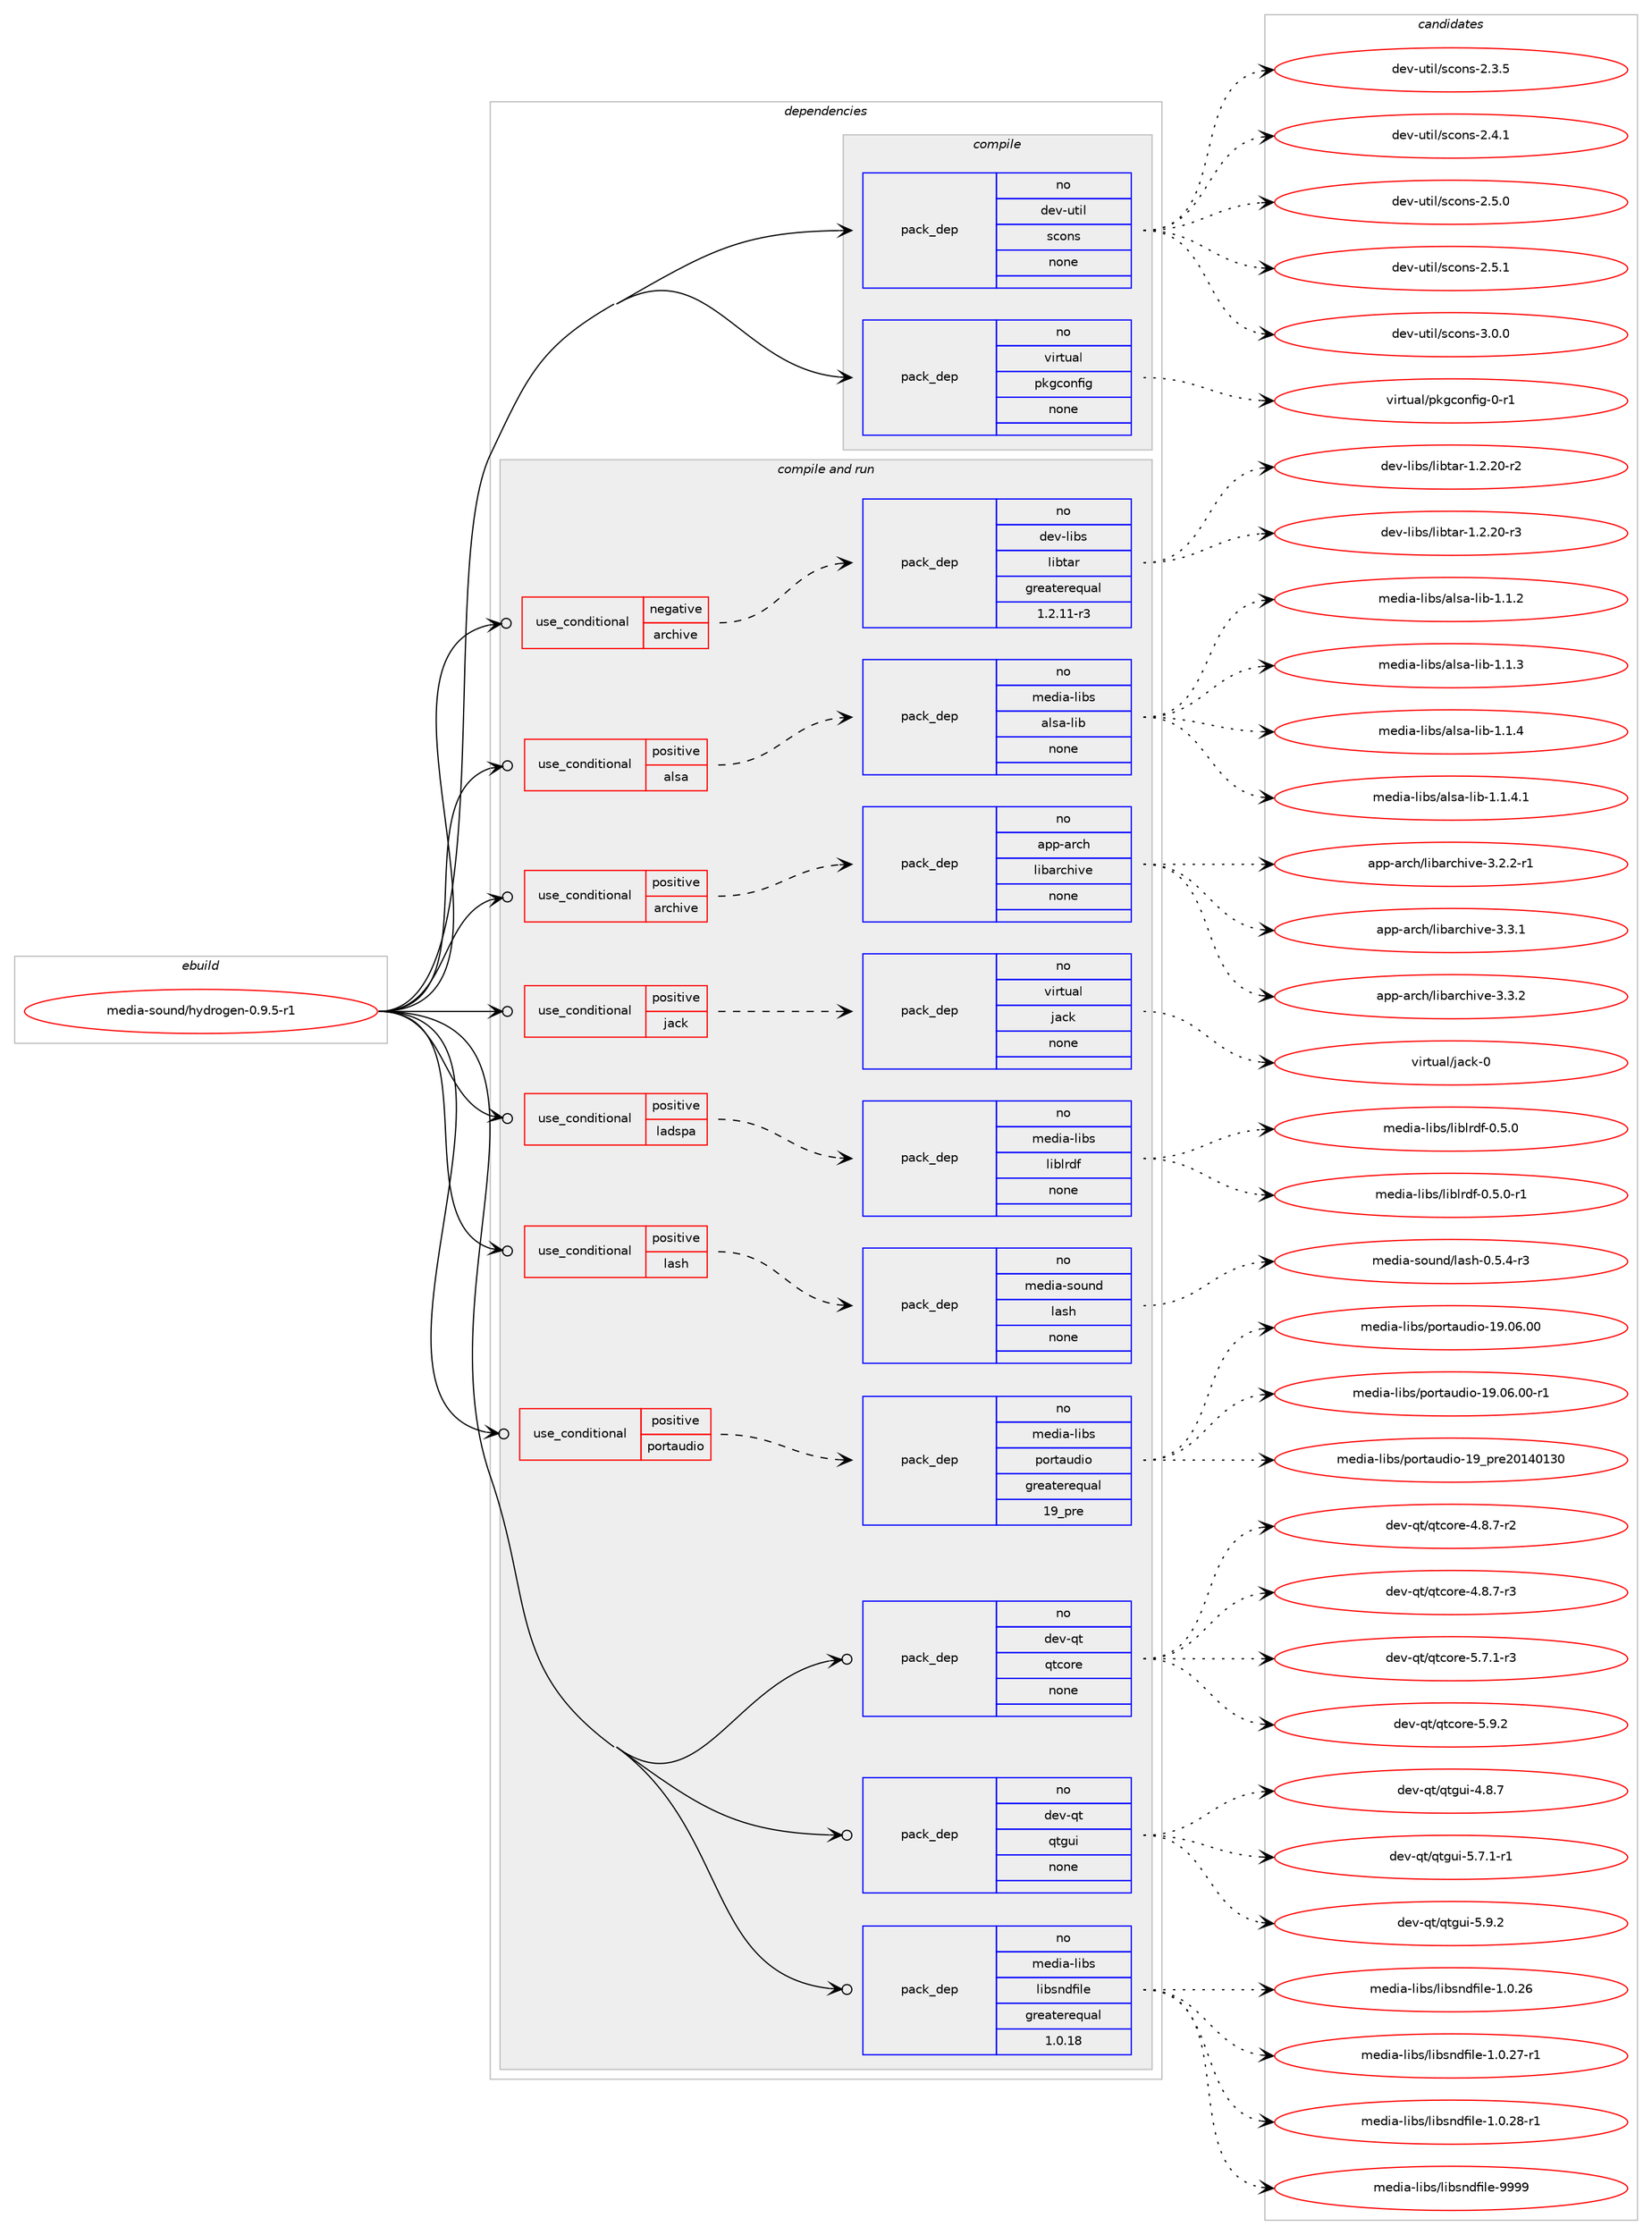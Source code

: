 digraph prolog {

# *************
# Graph options
# *************

newrank=true;
concentrate=true;
compound=true;
graph [rankdir=LR,fontname=Helvetica,fontsize=10,ranksep=1.5];#, ranksep=2.5, nodesep=0.2];
edge  [arrowhead=vee];
node  [fontname=Helvetica,fontsize=10];

# **********
# The ebuild
# **********

subgraph cluster_leftcol {
color=gray;
rank=same;
label=<<i>ebuild</i>>;
id [label="media-sound/hydrogen-0.9.5-r1", color=red, width=4, href="../media-sound/hydrogen-0.9.5-r1.svg"];
}

# ****************
# The dependencies
# ****************

subgraph cluster_midcol {
color=gray;
label=<<i>dependencies</i>>;
subgraph cluster_compile {
fillcolor="#eeeeee";
style=filled;
label=<<i>compile</i>>;
subgraph pack281764 {
dependency381375 [label=<<TABLE BORDER="0" CELLBORDER="1" CELLSPACING="0" CELLPADDING="4" WIDTH="220"><TR><TD ROWSPAN="6" CELLPADDING="30">pack_dep</TD></TR><TR><TD WIDTH="110">no</TD></TR><TR><TD>dev-util</TD></TR><TR><TD>scons</TD></TR><TR><TD>none</TD></TR><TR><TD></TD></TR></TABLE>>, shape=none, color=blue];
}
id:e -> dependency381375:w [weight=20,style="solid",arrowhead="vee"];
subgraph pack281765 {
dependency381376 [label=<<TABLE BORDER="0" CELLBORDER="1" CELLSPACING="0" CELLPADDING="4" WIDTH="220"><TR><TD ROWSPAN="6" CELLPADDING="30">pack_dep</TD></TR><TR><TD WIDTH="110">no</TD></TR><TR><TD>virtual</TD></TR><TR><TD>pkgconfig</TD></TR><TR><TD>none</TD></TR><TR><TD></TD></TR></TABLE>>, shape=none, color=blue];
}
id:e -> dependency381376:w [weight=20,style="solid",arrowhead="vee"];
}
subgraph cluster_compileandrun {
fillcolor="#eeeeee";
style=filled;
label=<<i>compile and run</i>>;
subgraph cond93476 {
dependency381377 [label=<<TABLE BORDER="0" CELLBORDER="1" CELLSPACING="0" CELLPADDING="4"><TR><TD ROWSPAN="3" CELLPADDING="10">use_conditional</TD></TR><TR><TD>negative</TD></TR><TR><TD>archive</TD></TR></TABLE>>, shape=none, color=red];
subgraph pack281766 {
dependency381378 [label=<<TABLE BORDER="0" CELLBORDER="1" CELLSPACING="0" CELLPADDING="4" WIDTH="220"><TR><TD ROWSPAN="6" CELLPADDING="30">pack_dep</TD></TR><TR><TD WIDTH="110">no</TD></TR><TR><TD>dev-libs</TD></TR><TR><TD>libtar</TD></TR><TR><TD>greaterequal</TD></TR><TR><TD>1.2.11-r3</TD></TR></TABLE>>, shape=none, color=blue];
}
dependency381377:e -> dependency381378:w [weight=20,style="dashed",arrowhead="vee"];
}
id:e -> dependency381377:w [weight=20,style="solid",arrowhead="odotvee"];
subgraph cond93477 {
dependency381379 [label=<<TABLE BORDER="0" CELLBORDER="1" CELLSPACING="0" CELLPADDING="4"><TR><TD ROWSPAN="3" CELLPADDING="10">use_conditional</TD></TR><TR><TD>positive</TD></TR><TR><TD>alsa</TD></TR></TABLE>>, shape=none, color=red];
subgraph pack281767 {
dependency381380 [label=<<TABLE BORDER="0" CELLBORDER="1" CELLSPACING="0" CELLPADDING="4" WIDTH="220"><TR><TD ROWSPAN="6" CELLPADDING="30">pack_dep</TD></TR><TR><TD WIDTH="110">no</TD></TR><TR><TD>media-libs</TD></TR><TR><TD>alsa-lib</TD></TR><TR><TD>none</TD></TR><TR><TD></TD></TR></TABLE>>, shape=none, color=blue];
}
dependency381379:e -> dependency381380:w [weight=20,style="dashed",arrowhead="vee"];
}
id:e -> dependency381379:w [weight=20,style="solid",arrowhead="odotvee"];
subgraph cond93478 {
dependency381381 [label=<<TABLE BORDER="0" CELLBORDER="1" CELLSPACING="0" CELLPADDING="4"><TR><TD ROWSPAN="3" CELLPADDING="10">use_conditional</TD></TR><TR><TD>positive</TD></TR><TR><TD>archive</TD></TR></TABLE>>, shape=none, color=red];
subgraph pack281768 {
dependency381382 [label=<<TABLE BORDER="0" CELLBORDER="1" CELLSPACING="0" CELLPADDING="4" WIDTH="220"><TR><TD ROWSPAN="6" CELLPADDING="30">pack_dep</TD></TR><TR><TD WIDTH="110">no</TD></TR><TR><TD>app-arch</TD></TR><TR><TD>libarchive</TD></TR><TR><TD>none</TD></TR><TR><TD></TD></TR></TABLE>>, shape=none, color=blue];
}
dependency381381:e -> dependency381382:w [weight=20,style="dashed",arrowhead="vee"];
}
id:e -> dependency381381:w [weight=20,style="solid",arrowhead="odotvee"];
subgraph cond93479 {
dependency381383 [label=<<TABLE BORDER="0" CELLBORDER="1" CELLSPACING="0" CELLPADDING="4"><TR><TD ROWSPAN="3" CELLPADDING="10">use_conditional</TD></TR><TR><TD>positive</TD></TR><TR><TD>jack</TD></TR></TABLE>>, shape=none, color=red];
subgraph pack281769 {
dependency381384 [label=<<TABLE BORDER="0" CELLBORDER="1" CELLSPACING="0" CELLPADDING="4" WIDTH="220"><TR><TD ROWSPAN="6" CELLPADDING="30">pack_dep</TD></TR><TR><TD WIDTH="110">no</TD></TR><TR><TD>virtual</TD></TR><TR><TD>jack</TD></TR><TR><TD>none</TD></TR><TR><TD></TD></TR></TABLE>>, shape=none, color=blue];
}
dependency381383:e -> dependency381384:w [weight=20,style="dashed",arrowhead="vee"];
}
id:e -> dependency381383:w [weight=20,style="solid",arrowhead="odotvee"];
subgraph cond93480 {
dependency381385 [label=<<TABLE BORDER="0" CELLBORDER="1" CELLSPACING="0" CELLPADDING="4"><TR><TD ROWSPAN="3" CELLPADDING="10">use_conditional</TD></TR><TR><TD>positive</TD></TR><TR><TD>ladspa</TD></TR></TABLE>>, shape=none, color=red];
subgraph pack281770 {
dependency381386 [label=<<TABLE BORDER="0" CELLBORDER="1" CELLSPACING="0" CELLPADDING="4" WIDTH="220"><TR><TD ROWSPAN="6" CELLPADDING="30">pack_dep</TD></TR><TR><TD WIDTH="110">no</TD></TR><TR><TD>media-libs</TD></TR><TR><TD>liblrdf</TD></TR><TR><TD>none</TD></TR><TR><TD></TD></TR></TABLE>>, shape=none, color=blue];
}
dependency381385:e -> dependency381386:w [weight=20,style="dashed",arrowhead="vee"];
}
id:e -> dependency381385:w [weight=20,style="solid",arrowhead="odotvee"];
subgraph cond93481 {
dependency381387 [label=<<TABLE BORDER="0" CELLBORDER="1" CELLSPACING="0" CELLPADDING="4"><TR><TD ROWSPAN="3" CELLPADDING="10">use_conditional</TD></TR><TR><TD>positive</TD></TR><TR><TD>lash</TD></TR></TABLE>>, shape=none, color=red];
subgraph pack281771 {
dependency381388 [label=<<TABLE BORDER="0" CELLBORDER="1" CELLSPACING="0" CELLPADDING="4" WIDTH="220"><TR><TD ROWSPAN="6" CELLPADDING="30">pack_dep</TD></TR><TR><TD WIDTH="110">no</TD></TR><TR><TD>media-sound</TD></TR><TR><TD>lash</TD></TR><TR><TD>none</TD></TR><TR><TD></TD></TR></TABLE>>, shape=none, color=blue];
}
dependency381387:e -> dependency381388:w [weight=20,style="dashed",arrowhead="vee"];
}
id:e -> dependency381387:w [weight=20,style="solid",arrowhead="odotvee"];
subgraph cond93482 {
dependency381389 [label=<<TABLE BORDER="0" CELLBORDER="1" CELLSPACING="0" CELLPADDING="4"><TR><TD ROWSPAN="3" CELLPADDING="10">use_conditional</TD></TR><TR><TD>positive</TD></TR><TR><TD>portaudio</TD></TR></TABLE>>, shape=none, color=red];
subgraph pack281772 {
dependency381390 [label=<<TABLE BORDER="0" CELLBORDER="1" CELLSPACING="0" CELLPADDING="4" WIDTH="220"><TR><TD ROWSPAN="6" CELLPADDING="30">pack_dep</TD></TR><TR><TD WIDTH="110">no</TD></TR><TR><TD>media-libs</TD></TR><TR><TD>portaudio</TD></TR><TR><TD>greaterequal</TD></TR><TR><TD>19_pre</TD></TR></TABLE>>, shape=none, color=blue];
}
dependency381389:e -> dependency381390:w [weight=20,style="dashed",arrowhead="vee"];
}
id:e -> dependency381389:w [weight=20,style="solid",arrowhead="odotvee"];
subgraph pack281773 {
dependency381391 [label=<<TABLE BORDER="0" CELLBORDER="1" CELLSPACING="0" CELLPADDING="4" WIDTH="220"><TR><TD ROWSPAN="6" CELLPADDING="30">pack_dep</TD></TR><TR><TD WIDTH="110">no</TD></TR><TR><TD>dev-qt</TD></TR><TR><TD>qtcore</TD></TR><TR><TD>none</TD></TR><TR><TD></TD></TR></TABLE>>, shape=none, color=blue];
}
id:e -> dependency381391:w [weight=20,style="solid",arrowhead="odotvee"];
subgraph pack281774 {
dependency381392 [label=<<TABLE BORDER="0" CELLBORDER="1" CELLSPACING="0" CELLPADDING="4" WIDTH="220"><TR><TD ROWSPAN="6" CELLPADDING="30">pack_dep</TD></TR><TR><TD WIDTH="110">no</TD></TR><TR><TD>dev-qt</TD></TR><TR><TD>qtgui</TD></TR><TR><TD>none</TD></TR><TR><TD></TD></TR></TABLE>>, shape=none, color=blue];
}
id:e -> dependency381392:w [weight=20,style="solid",arrowhead="odotvee"];
subgraph pack281775 {
dependency381393 [label=<<TABLE BORDER="0" CELLBORDER="1" CELLSPACING="0" CELLPADDING="4" WIDTH="220"><TR><TD ROWSPAN="6" CELLPADDING="30">pack_dep</TD></TR><TR><TD WIDTH="110">no</TD></TR><TR><TD>media-libs</TD></TR><TR><TD>libsndfile</TD></TR><TR><TD>greaterequal</TD></TR><TR><TD>1.0.18</TD></TR></TABLE>>, shape=none, color=blue];
}
id:e -> dependency381393:w [weight=20,style="solid",arrowhead="odotvee"];
}
subgraph cluster_run {
fillcolor="#eeeeee";
style=filled;
label=<<i>run</i>>;
}
}

# **************
# The candidates
# **************

subgraph cluster_choices {
rank=same;
color=gray;
label=<<i>candidates</i>>;

subgraph choice281764 {
color=black;
nodesep=1;
choice100101118451171161051084711599111110115455046514653 [label="dev-util/scons-2.3.5", color=red, width=4,href="../dev-util/scons-2.3.5.svg"];
choice100101118451171161051084711599111110115455046524649 [label="dev-util/scons-2.4.1", color=red, width=4,href="../dev-util/scons-2.4.1.svg"];
choice100101118451171161051084711599111110115455046534648 [label="dev-util/scons-2.5.0", color=red, width=4,href="../dev-util/scons-2.5.0.svg"];
choice100101118451171161051084711599111110115455046534649 [label="dev-util/scons-2.5.1", color=red, width=4,href="../dev-util/scons-2.5.1.svg"];
choice100101118451171161051084711599111110115455146484648 [label="dev-util/scons-3.0.0", color=red, width=4,href="../dev-util/scons-3.0.0.svg"];
dependency381375:e -> choice100101118451171161051084711599111110115455046514653:w [style=dotted,weight="100"];
dependency381375:e -> choice100101118451171161051084711599111110115455046524649:w [style=dotted,weight="100"];
dependency381375:e -> choice100101118451171161051084711599111110115455046534648:w [style=dotted,weight="100"];
dependency381375:e -> choice100101118451171161051084711599111110115455046534649:w [style=dotted,weight="100"];
dependency381375:e -> choice100101118451171161051084711599111110115455146484648:w [style=dotted,weight="100"];
}
subgraph choice281765 {
color=black;
nodesep=1;
choice11810511411611797108471121071039911111010210510345484511449 [label="virtual/pkgconfig-0-r1", color=red, width=4,href="../virtual/pkgconfig-0-r1.svg"];
dependency381376:e -> choice11810511411611797108471121071039911111010210510345484511449:w [style=dotted,weight="100"];
}
subgraph choice281766 {
color=black;
nodesep=1;
choice1001011184510810598115471081059811697114454946504650484511450 [label="dev-libs/libtar-1.2.20-r2", color=red, width=4,href="../dev-libs/libtar-1.2.20-r2.svg"];
choice1001011184510810598115471081059811697114454946504650484511451 [label="dev-libs/libtar-1.2.20-r3", color=red, width=4,href="../dev-libs/libtar-1.2.20-r3.svg"];
dependency381378:e -> choice1001011184510810598115471081059811697114454946504650484511450:w [style=dotted,weight="100"];
dependency381378:e -> choice1001011184510810598115471081059811697114454946504650484511451:w [style=dotted,weight="100"];
}
subgraph choice281767 {
color=black;
nodesep=1;
choice1091011001059745108105981154797108115974510810598454946494650 [label="media-libs/alsa-lib-1.1.2", color=red, width=4,href="../media-libs/alsa-lib-1.1.2.svg"];
choice1091011001059745108105981154797108115974510810598454946494651 [label="media-libs/alsa-lib-1.1.3", color=red, width=4,href="../media-libs/alsa-lib-1.1.3.svg"];
choice1091011001059745108105981154797108115974510810598454946494652 [label="media-libs/alsa-lib-1.1.4", color=red, width=4,href="../media-libs/alsa-lib-1.1.4.svg"];
choice10910110010597451081059811547971081159745108105984549464946524649 [label="media-libs/alsa-lib-1.1.4.1", color=red, width=4,href="../media-libs/alsa-lib-1.1.4.1.svg"];
dependency381380:e -> choice1091011001059745108105981154797108115974510810598454946494650:w [style=dotted,weight="100"];
dependency381380:e -> choice1091011001059745108105981154797108115974510810598454946494651:w [style=dotted,weight="100"];
dependency381380:e -> choice1091011001059745108105981154797108115974510810598454946494652:w [style=dotted,weight="100"];
dependency381380:e -> choice10910110010597451081059811547971081159745108105984549464946524649:w [style=dotted,weight="100"];
}
subgraph choice281768 {
color=black;
nodesep=1;
choice97112112459711499104471081059897114991041051181014551465046504511449 [label="app-arch/libarchive-3.2.2-r1", color=red, width=4,href="../app-arch/libarchive-3.2.2-r1.svg"];
choice9711211245971149910447108105989711499104105118101455146514649 [label="app-arch/libarchive-3.3.1", color=red, width=4,href="../app-arch/libarchive-3.3.1.svg"];
choice9711211245971149910447108105989711499104105118101455146514650 [label="app-arch/libarchive-3.3.2", color=red, width=4,href="../app-arch/libarchive-3.3.2.svg"];
dependency381382:e -> choice97112112459711499104471081059897114991041051181014551465046504511449:w [style=dotted,weight="100"];
dependency381382:e -> choice9711211245971149910447108105989711499104105118101455146514649:w [style=dotted,weight="100"];
dependency381382:e -> choice9711211245971149910447108105989711499104105118101455146514650:w [style=dotted,weight="100"];
}
subgraph choice281769 {
color=black;
nodesep=1;
choice118105114116117971084710697991074548 [label="virtual/jack-0", color=red, width=4,href="../virtual/jack-0.svg"];
dependency381384:e -> choice118105114116117971084710697991074548:w [style=dotted,weight="100"];
}
subgraph choice281770 {
color=black;
nodesep=1;
choice1091011001059745108105981154710810598108114100102454846534648 [label="media-libs/liblrdf-0.5.0", color=red, width=4,href="../media-libs/liblrdf-0.5.0.svg"];
choice10910110010597451081059811547108105981081141001024548465346484511449 [label="media-libs/liblrdf-0.5.0-r1", color=red, width=4,href="../media-libs/liblrdf-0.5.0-r1.svg"];
dependency381386:e -> choice1091011001059745108105981154710810598108114100102454846534648:w [style=dotted,weight="100"];
dependency381386:e -> choice10910110010597451081059811547108105981081141001024548465346484511449:w [style=dotted,weight="100"];
}
subgraph choice281771 {
color=black;
nodesep=1;
choice109101100105974511511111711010047108971151044548465346524511451 [label="media-sound/lash-0.5.4-r3", color=red, width=4,href="../media-sound/lash-0.5.4-r3.svg"];
dependency381388:e -> choice109101100105974511511111711010047108971151044548465346524511451:w [style=dotted,weight="100"];
}
subgraph choice281772 {
color=black;
nodesep=1;
choice1091011001059745108105981154711211111411697117100105111454957464854464848 [label="media-libs/portaudio-19.06.00", color=red, width=4,href="../media-libs/portaudio-19.06.00.svg"];
choice10910110010597451081059811547112111114116971171001051114549574648544648484511449 [label="media-libs/portaudio-19.06.00-r1", color=red, width=4,href="../media-libs/portaudio-19.06.00-r1.svg"];
choice1091011001059745108105981154711211111411697117100105111454957951121141015048495248495148 [label="media-libs/portaudio-19_pre20140130", color=red, width=4,href="../media-libs/portaudio-19_pre20140130.svg"];
dependency381390:e -> choice1091011001059745108105981154711211111411697117100105111454957464854464848:w [style=dotted,weight="100"];
dependency381390:e -> choice10910110010597451081059811547112111114116971171001051114549574648544648484511449:w [style=dotted,weight="100"];
dependency381390:e -> choice1091011001059745108105981154711211111411697117100105111454957951121141015048495248495148:w [style=dotted,weight="100"];
}
subgraph choice281773 {
color=black;
nodesep=1;
choice1001011184511311647113116991111141014552465646554511450 [label="dev-qt/qtcore-4.8.7-r2", color=red, width=4,href="../dev-qt/qtcore-4.8.7-r2.svg"];
choice1001011184511311647113116991111141014552465646554511451 [label="dev-qt/qtcore-4.8.7-r3", color=red, width=4,href="../dev-qt/qtcore-4.8.7-r3.svg"];
choice1001011184511311647113116991111141014553465546494511451 [label="dev-qt/qtcore-5.7.1-r3", color=red, width=4,href="../dev-qt/qtcore-5.7.1-r3.svg"];
choice100101118451131164711311699111114101455346574650 [label="dev-qt/qtcore-5.9.2", color=red, width=4,href="../dev-qt/qtcore-5.9.2.svg"];
dependency381391:e -> choice1001011184511311647113116991111141014552465646554511450:w [style=dotted,weight="100"];
dependency381391:e -> choice1001011184511311647113116991111141014552465646554511451:w [style=dotted,weight="100"];
dependency381391:e -> choice1001011184511311647113116991111141014553465546494511451:w [style=dotted,weight="100"];
dependency381391:e -> choice100101118451131164711311699111114101455346574650:w [style=dotted,weight="100"];
}
subgraph choice281774 {
color=black;
nodesep=1;
choice1001011184511311647113116103117105455246564655 [label="dev-qt/qtgui-4.8.7", color=red, width=4,href="../dev-qt/qtgui-4.8.7.svg"];
choice10010111845113116471131161031171054553465546494511449 [label="dev-qt/qtgui-5.7.1-r1", color=red, width=4,href="../dev-qt/qtgui-5.7.1-r1.svg"];
choice1001011184511311647113116103117105455346574650 [label="dev-qt/qtgui-5.9.2", color=red, width=4,href="../dev-qt/qtgui-5.9.2.svg"];
dependency381392:e -> choice1001011184511311647113116103117105455246564655:w [style=dotted,weight="100"];
dependency381392:e -> choice10010111845113116471131161031171054553465546494511449:w [style=dotted,weight="100"];
dependency381392:e -> choice1001011184511311647113116103117105455346574650:w [style=dotted,weight="100"];
}
subgraph choice281775 {
color=black;
nodesep=1;
choice109101100105974510810598115471081059811511010010210510810145494648465054 [label="media-libs/libsndfile-1.0.26", color=red, width=4,href="../media-libs/libsndfile-1.0.26.svg"];
choice1091011001059745108105981154710810598115110100102105108101454946484650554511449 [label="media-libs/libsndfile-1.0.27-r1", color=red, width=4,href="../media-libs/libsndfile-1.0.27-r1.svg"];
choice1091011001059745108105981154710810598115110100102105108101454946484650564511449 [label="media-libs/libsndfile-1.0.28-r1", color=red, width=4,href="../media-libs/libsndfile-1.0.28-r1.svg"];
choice10910110010597451081059811547108105981151101001021051081014557575757 [label="media-libs/libsndfile-9999", color=red, width=4,href="../media-libs/libsndfile-9999.svg"];
dependency381393:e -> choice109101100105974510810598115471081059811511010010210510810145494648465054:w [style=dotted,weight="100"];
dependency381393:e -> choice1091011001059745108105981154710810598115110100102105108101454946484650554511449:w [style=dotted,weight="100"];
dependency381393:e -> choice1091011001059745108105981154710810598115110100102105108101454946484650564511449:w [style=dotted,weight="100"];
dependency381393:e -> choice10910110010597451081059811547108105981151101001021051081014557575757:w [style=dotted,weight="100"];
}
}

}
